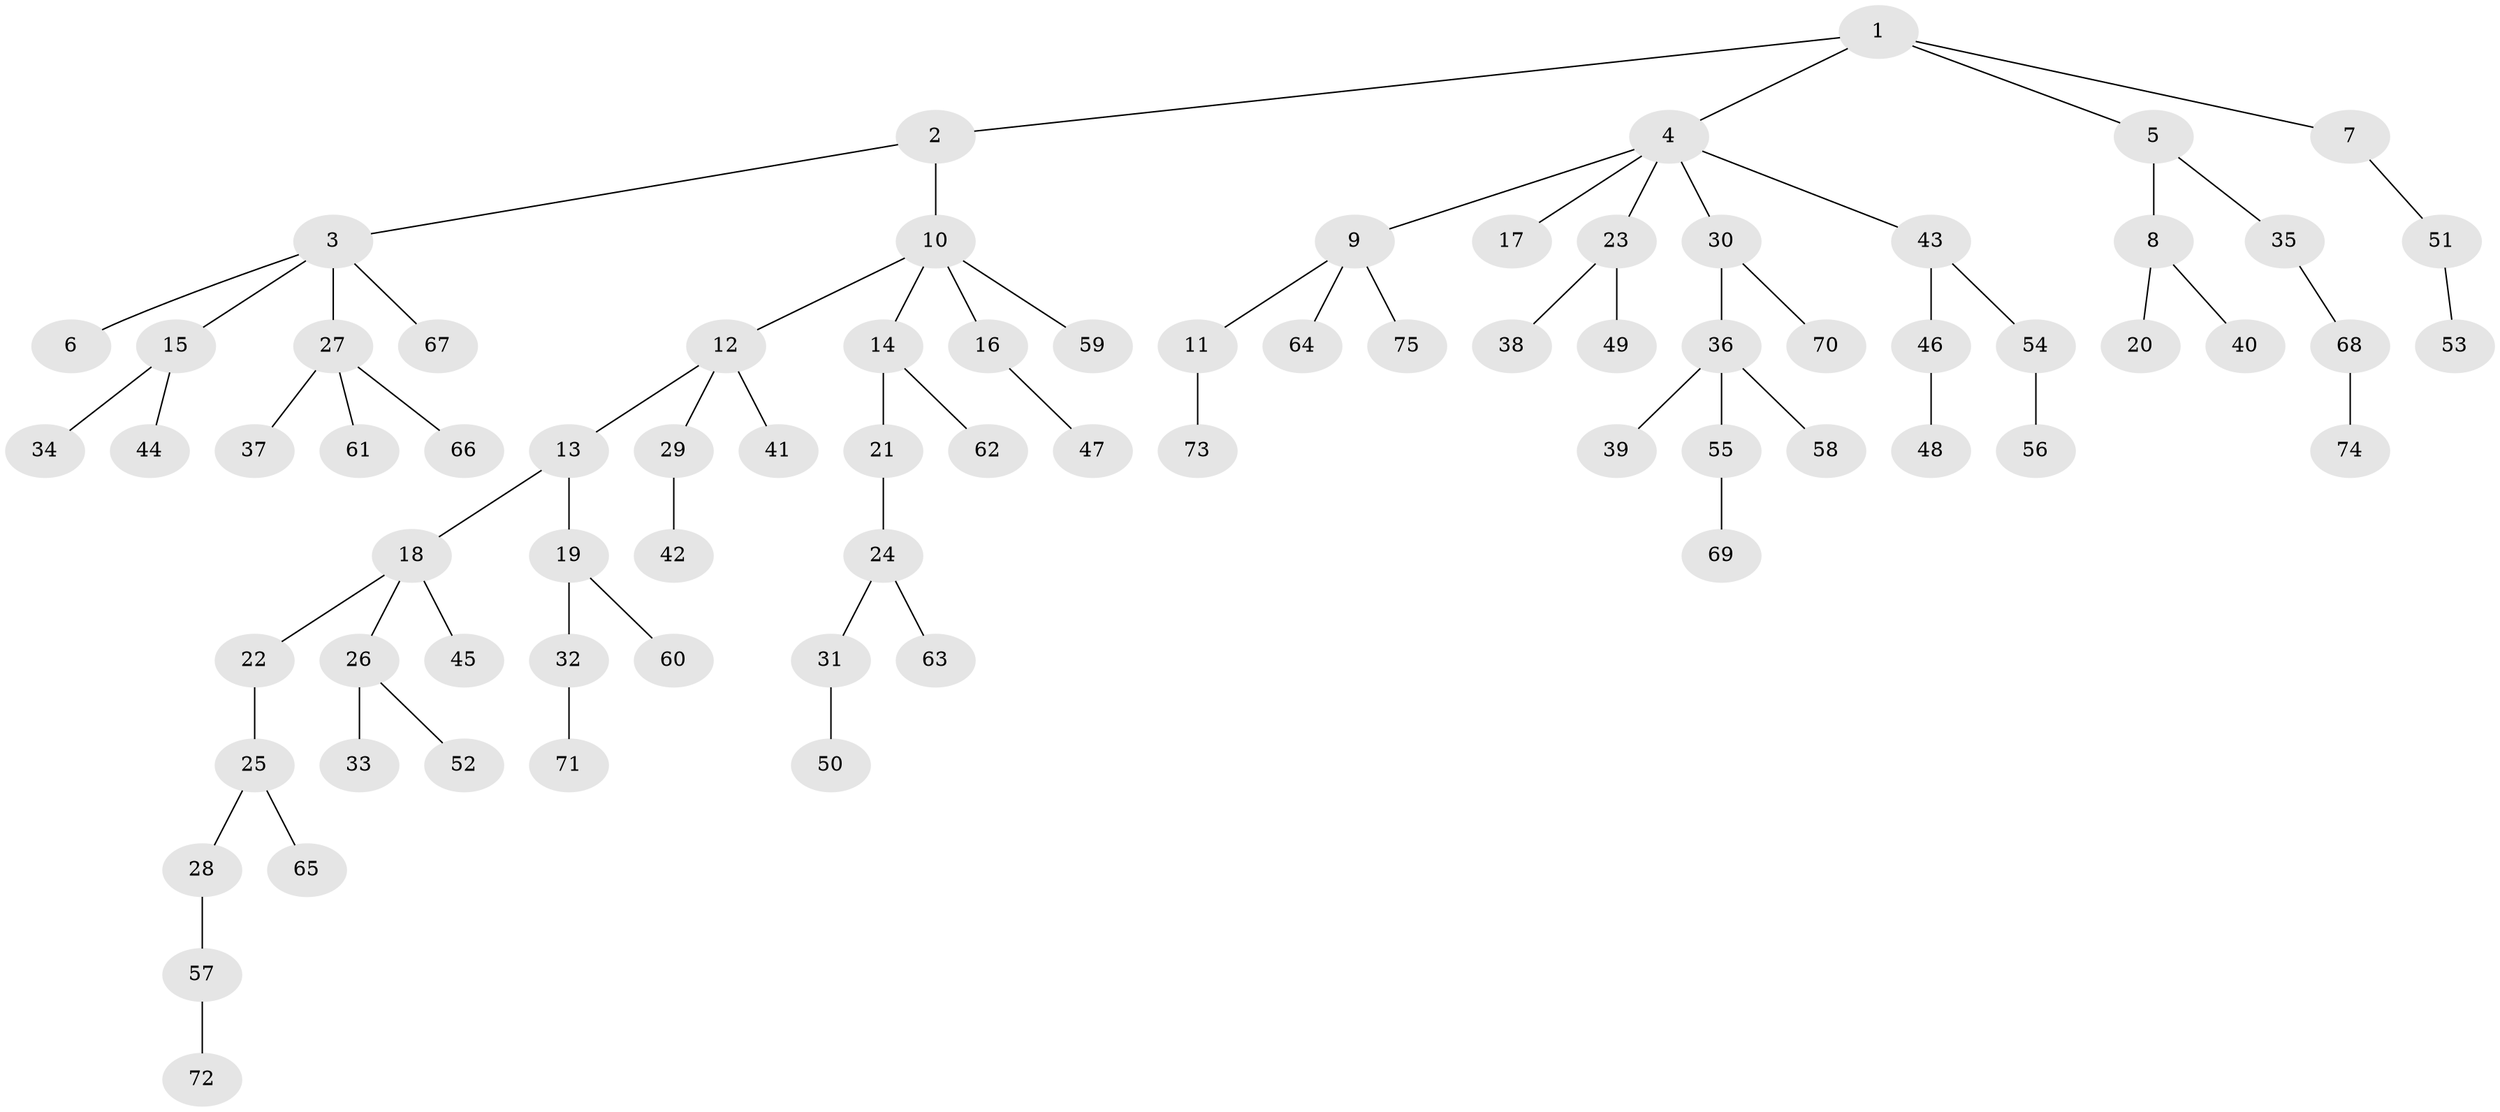 // coarse degree distribution, {8: 0.020833333333333332, 3: 0.20833333333333334, 4: 0.041666666666666664, 1: 0.5208333333333334, 2: 0.1875, 5: 0.020833333333333332}
// Generated by graph-tools (version 1.1) at 2025/52/02/27/25 19:52:13]
// undirected, 75 vertices, 74 edges
graph export_dot {
graph [start="1"]
  node [color=gray90,style=filled];
  1;
  2;
  3;
  4;
  5;
  6;
  7;
  8;
  9;
  10;
  11;
  12;
  13;
  14;
  15;
  16;
  17;
  18;
  19;
  20;
  21;
  22;
  23;
  24;
  25;
  26;
  27;
  28;
  29;
  30;
  31;
  32;
  33;
  34;
  35;
  36;
  37;
  38;
  39;
  40;
  41;
  42;
  43;
  44;
  45;
  46;
  47;
  48;
  49;
  50;
  51;
  52;
  53;
  54;
  55;
  56;
  57;
  58;
  59;
  60;
  61;
  62;
  63;
  64;
  65;
  66;
  67;
  68;
  69;
  70;
  71;
  72;
  73;
  74;
  75;
  1 -- 2;
  1 -- 4;
  1 -- 5;
  1 -- 7;
  2 -- 3;
  2 -- 10;
  3 -- 6;
  3 -- 15;
  3 -- 27;
  3 -- 67;
  4 -- 9;
  4 -- 17;
  4 -- 23;
  4 -- 30;
  4 -- 43;
  5 -- 8;
  5 -- 35;
  7 -- 51;
  8 -- 20;
  8 -- 40;
  9 -- 11;
  9 -- 64;
  9 -- 75;
  10 -- 12;
  10 -- 14;
  10 -- 16;
  10 -- 59;
  11 -- 73;
  12 -- 13;
  12 -- 29;
  12 -- 41;
  13 -- 18;
  13 -- 19;
  14 -- 21;
  14 -- 62;
  15 -- 34;
  15 -- 44;
  16 -- 47;
  18 -- 22;
  18 -- 26;
  18 -- 45;
  19 -- 32;
  19 -- 60;
  21 -- 24;
  22 -- 25;
  23 -- 38;
  23 -- 49;
  24 -- 31;
  24 -- 63;
  25 -- 28;
  25 -- 65;
  26 -- 33;
  26 -- 52;
  27 -- 37;
  27 -- 61;
  27 -- 66;
  28 -- 57;
  29 -- 42;
  30 -- 36;
  30 -- 70;
  31 -- 50;
  32 -- 71;
  35 -- 68;
  36 -- 39;
  36 -- 55;
  36 -- 58;
  43 -- 46;
  43 -- 54;
  46 -- 48;
  51 -- 53;
  54 -- 56;
  55 -- 69;
  57 -- 72;
  68 -- 74;
}
